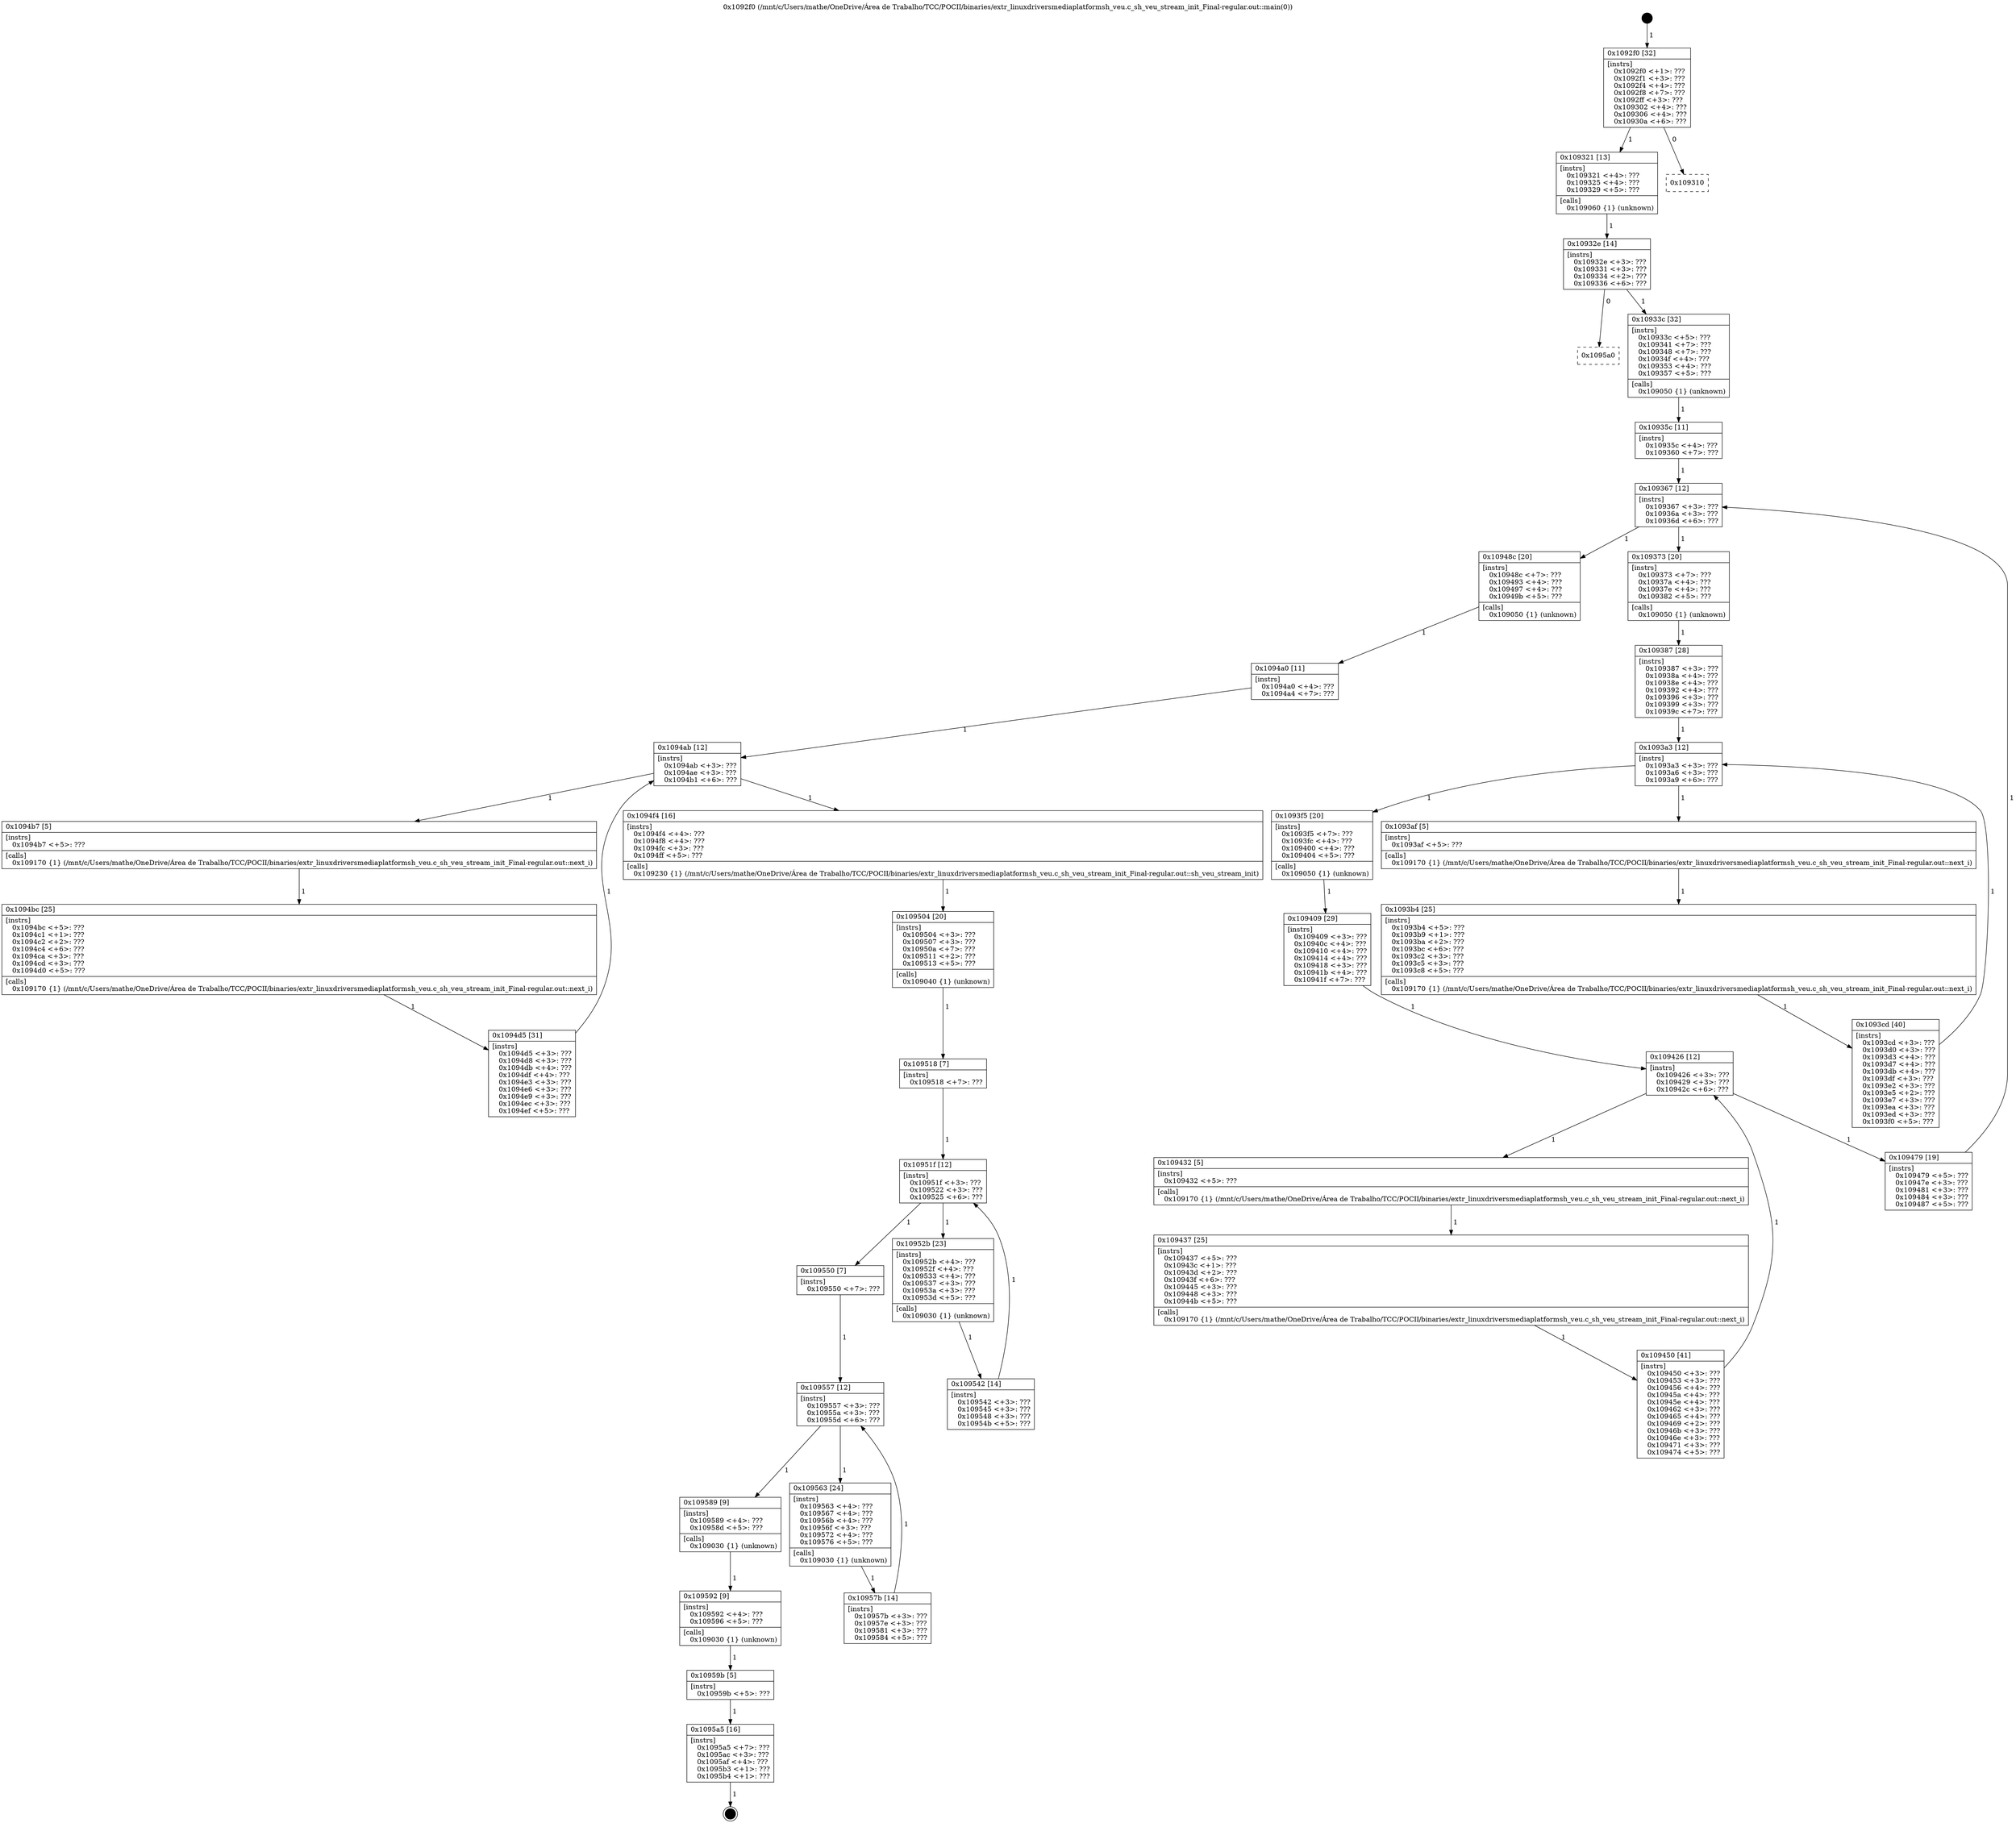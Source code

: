 digraph "0x1092f0" {
  label = "0x1092f0 (/mnt/c/Users/mathe/OneDrive/Área de Trabalho/TCC/POCII/binaries/extr_linuxdriversmediaplatformsh_veu.c_sh_veu_stream_init_Final-regular.out::main(0))"
  labelloc = "t"
  node[shape=record]

  Entry [label="",width=0.3,height=0.3,shape=circle,fillcolor=black,style=filled]
  "0x1092f0" [label="{
     0x1092f0 [32]\l
     | [instrs]\l
     &nbsp;&nbsp;0x1092f0 \<+1\>: ???\l
     &nbsp;&nbsp;0x1092f1 \<+3\>: ???\l
     &nbsp;&nbsp;0x1092f4 \<+4\>: ???\l
     &nbsp;&nbsp;0x1092f8 \<+7\>: ???\l
     &nbsp;&nbsp;0x1092ff \<+3\>: ???\l
     &nbsp;&nbsp;0x109302 \<+4\>: ???\l
     &nbsp;&nbsp;0x109306 \<+4\>: ???\l
     &nbsp;&nbsp;0x10930a \<+6\>: ???\l
  }"]
  "0x109321" [label="{
     0x109321 [13]\l
     | [instrs]\l
     &nbsp;&nbsp;0x109321 \<+4\>: ???\l
     &nbsp;&nbsp;0x109325 \<+4\>: ???\l
     &nbsp;&nbsp;0x109329 \<+5\>: ???\l
     | [calls]\l
     &nbsp;&nbsp;0x109060 \{1\} (unknown)\l
  }"]
  "0x109310" [label="{
     0x109310\l
  }", style=dashed]
  "0x10932e" [label="{
     0x10932e [14]\l
     | [instrs]\l
     &nbsp;&nbsp;0x10932e \<+3\>: ???\l
     &nbsp;&nbsp;0x109331 \<+3\>: ???\l
     &nbsp;&nbsp;0x109334 \<+2\>: ???\l
     &nbsp;&nbsp;0x109336 \<+6\>: ???\l
  }"]
  "0x1095a0" [label="{
     0x1095a0\l
  }", style=dashed]
  "0x10933c" [label="{
     0x10933c [32]\l
     | [instrs]\l
     &nbsp;&nbsp;0x10933c \<+5\>: ???\l
     &nbsp;&nbsp;0x109341 \<+7\>: ???\l
     &nbsp;&nbsp;0x109348 \<+7\>: ???\l
     &nbsp;&nbsp;0x10934f \<+4\>: ???\l
     &nbsp;&nbsp;0x109353 \<+4\>: ???\l
     &nbsp;&nbsp;0x109357 \<+5\>: ???\l
     | [calls]\l
     &nbsp;&nbsp;0x109050 \{1\} (unknown)\l
  }"]
  Exit [label="",width=0.3,height=0.3,shape=circle,fillcolor=black,style=filled,peripheries=2]
  "0x109367" [label="{
     0x109367 [12]\l
     | [instrs]\l
     &nbsp;&nbsp;0x109367 \<+3\>: ???\l
     &nbsp;&nbsp;0x10936a \<+3\>: ???\l
     &nbsp;&nbsp;0x10936d \<+6\>: ???\l
  }"]
  "0x10948c" [label="{
     0x10948c [20]\l
     | [instrs]\l
     &nbsp;&nbsp;0x10948c \<+7\>: ???\l
     &nbsp;&nbsp;0x109493 \<+4\>: ???\l
     &nbsp;&nbsp;0x109497 \<+4\>: ???\l
     &nbsp;&nbsp;0x10949b \<+5\>: ???\l
     | [calls]\l
     &nbsp;&nbsp;0x109050 \{1\} (unknown)\l
  }"]
  "0x109373" [label="{
     0x109373 [20]\l
     | [instrs]\l
     &nbsp;&nbsp;0x109373 \<+7\>: ???\l
     &nbsp;&nbsp;0x10937a \<+4\>: ???\l
     &nbsp;&nbsp;0x10937e \<+4\>: ???\l
     &nbsp;&nbsp;0x109382 \<+5\>: ???\l
     | [calls]\l
     &nbsp;&nbsp;0x109050 \{1\} (unknown)\l
  }"]
  "0x1093a3" [label="{
     0x1093a3 [12]\l
     | [instrs]\l
     &nbsp;&nbsp;0x1093a3 \<+3\>: ???\l
     &nbsp;&nbsp;0x1093a6 \<+3\>: ???\l
     &nbsp;&nbsp;0x1093a9 \<+6\>: ???\l
  }"]
  "0x1093f5" [label="{
     0x1093f5 [20]\l
     | [instrs]\l
     &nbsp;&nbsp;0x1093f5 \<+7\>: ???\l
     &nbsp;&nbsp;0x1093fc \<+4\>: ???\l
     &nbsp;&nbsp;0x109400 \<+4\>: ???\l
     &nbsp;&nbsp;0x109404 \<+5\>: ???\l
     | [calls]\l
     &nbsp;&nbsp;0x109050 \{1\} (unknown)\l
  }"]
  "0x1093af" [label="{
     0x1093af [5]\l
     | [instrs]\l
     &nbsp;&nbsp;0x1093af \<+5\>: ???\l
     | [calls]\l
     &nbsp;&nbsp;0x109170 \{1\} (/mnt/c/Users/mathe/OneDrive/Área de Trabalho/TCC/POCII/binaries/extr_linuxdriversmediaplatformsh_veu.c_sh_veu_stream_init_Final-regular.out::next_i)\l
  }"]
  "0x1093b4" [label="{
     0x1093b4 [25]\l
     | [instrs]\l
     &nbsp;&nbsp;0x1093b4 \<+5\>: ???\l
     &nbsp;&nbsp;0x1093b9 \<+1\>: ???\l
     &nbsp;&nbsp;0x1093ba \<+2\>: ???\l
     &nbsp;&nbsp;0x1093bc \<+6\>: ???\l
     &nbsp;&nbsp;0x1093c2 \<+3\>: ???\l
     &nbsp;&nbsp;0x1093c5 \<+3\>: ???\l
     &nbsp;&nbsp;0x1093c8 \<+5\>: ???\l
     | [calls]\l
     &nbsp;&nbsp;0x109170 \{1\} (/mnt/c/Users/mathe/OneDrive/Área de Trabalho/TCC/POCII/binaries/extr_linuxdriversmediaplatformsh_veu.c_sh_veu_stream_init_Final-regular.out::next_i)\l
  }"]
  "0x1093cd" [label="{
     0x1093cd [40]\l
     | [instrs]\l
     &nbsp;&nbsp;0x1093cd \<+3\>: ???\l
     &nbsp;&nbsp;0x1093d0 \<+3\>: ???\l
     &nbsp;&nbsp;0x1093d3 \<+4\>: ???\l
     &nbsp;&nbsp;0x1093d7 \<+4\>: ???\l
     &nbsp;&nbsp;0x1093db \<+4\>: ???\l
     &nbsp;&nbsp;0x1093df \<+3\>: ???\l
     &nbsp;&nbsp;0x1093e2 \<+3\>: ???\l
     &nbsp;&nbsp;0x1093e5 \<+2\>: ???\l
     &nbsp;&nbsp;0x1093e7 \<+3\>: ???\l
     &nbsp;&nbsp;0x1093ea \<+3\>: ???\l
     &nbsp;&nbsp;0x1093ed \<+3\>: ???\l
     &nbsp;&nbsp;0x1093f0 \<+5\>: ???\l
  }"]
  "0x109387" [label="{
     0x109387 [28]\l
     | [instrs]\l
     &nbsp;&nbsp;0x109387 \<+3\>: ???\l
     &nbsp;&nbsp;0x10938a \<+4\>: ???\l
     &nbsp;&nbsp;0x10938e \<+4\>: ???\l
     &nbsp;&nbsp;0x109392 \<+4\>: ???\l
     &nbsp;&nbsp;0x109396 \<+3\>: ???\l
     &nbsp;&nbsp;0x109399 \<+3\>: ???\l
     &nbsp;&nbsp;0x10939c \<+7\>: ???\l
  }"]
  "0x109426" [label="{
     0x109426 [12]\l
     | [instrs]\l
     &nbsp;&nbsp;0x109426 \<+3\>: ???\l
     &nbsp;&nbsp;0x109429 \<+3\>: ???\l
     &nbsp;&nbsp;0x10942c \<+6\>: ???\l
  }"]
  "0x109479" [label="{
     0x109479 [19]\l
     | [instrs]\l
     &nbsp;&nbsp;0x109479 \<+5\>: ???\l
     &nbsp;&nbsp;0x10947e \<+3\>: ???\l
     &nbsp;&nbsp;0x109481 \<+3\>: ???\l
     &nbsp;&nbsp;0x109484 \<+3\>: ???\l
     &nbsp;&nbsp;0x109487 \<+5\>: ???\l
  }"]
  "0x109432" [label="{
     0x109432 [5]\l
     | [instrs]\l
     &nbsp;&nbsp;0x109432 \<+5\>: ???\l
     | [calls]\l
     &nbsp;&nbsp;0x109170 \{1\} (/mnt/c/Users/mathe/OneDrive/Área de Trabalho/TCC/POCII/binaries/extr_linuxdriversmediaplatformsh_veu.c_sh_veu_stream_init_Final-regular.out::next_i)\l
  }"]
  "0x109437" [label="{
     0x109437 [25]\l
     | [instrs]\l
     &nbsp;&nbsp;0x109437 \<+5\>: ???\l
     &nbsp;&nbsp;0x10943c \<+1\>: ???\l
     &nbsp;&nbsp;0x10943d \<+2\>: ???\l
     &nbsp;&nbsp;0x10943f \<+6\>: ???\l
     &nbsp;&nbsp;0x109445 \<+3\>: ???\l
     &nbsp;&nbsp;0x109448 \<+3\>: ???\l
     &nbsp;&nbsp;0x10944b \<+5\>: ???\l
     | [calls]\l
     &nbsp;&nbsp;0x109170 \{1\} (/mnt/c/Users/mathe/OneDrive/Área de Trabalho/TCC/POCII/binaries/extr_linuxdriversmediaplatformsh_veu.c_sh_veu_stream_init_Final-regular.out::next_i)\l
  }"]
  "0x109450" [label="{
     0x109450 [41]\l
     | [instrs]\l
     &nbsp;&nbsp;0x109450 \<+3\>: ???\l
     &nbsp;&nbsp;0x109453 \<+3\>: ???\l
     &nbsp;&nbsp;0x109456 \<+4\>: ???\l
     &nbsp;&nbsp;0x10945a \<+4\>: ???\l
     &nbsp;&nbsp;0x10945e \<+4\>: ???\l
     &nbsp;&nbsp;0x109462 \<+3\>: ???\l
     &nbsp;&nbsp;0x109465 \<+4\>: ???\l
     &nbsp;&nbsp;0x109469 \<+2\>: ???\l
     &nbsp;&nbsp;0x10946b \<+3\>: ???\l
     &nbsp;&nbsp;0x10946e \<+3\>: ???\l
     &nbsp;&nbsp;0x109471 \<+3\>: ???\l
     &nbsp;&nbsp;0x109474 \<+5\>: ???\l
  }"]
  "0x109409" [label="{
     0x109409 [29]\l
     | [instrs]\l
     &nbsp;&nbsp;0x109409 \<+3\>: ???\l
     &nbsp;&nbsp;0x10940c \<+4\>: ???\l
     &nbsp;&nbsp;0x109410 \<+4\>: ???\l
     &nbsp;&nbsp;0x109414 \<+4\>: ???\l
     &nbsp;&nbsp;0x109418 \<+3\>: ???\l
     &nbsp;&nbsp;0x10941b \<+4\>: ???\l
     &nbsp;&nbsp;0x10941f \<+7\>: ???\l
  }"]
  "0x1095a5" [label="{
     0x1095a5 [16]\l
     | [instrs]\l
     &nbsp;&nbsp;0x1095a5 \<+7\>: ???\l
     &nbsp;&nbsp;0x1095ac \<+3\>: ???\l
     &nbsp;&nbsp;0x1095af \<+4\>: ???\l
     &nbsp;&nbsp;0x1095b3 \<+1\>: ???\l
     &nbsp;&nbsp;0x1095b4 \<+1\>: ???\l
  }"]
  "0x10935c" [label="{
     0x10935c [11]\l
     | [instrs]\l
     &nbsp;&nbsp;0x10935c \<+4\>: ???\l
     &nbsp;&nbsp;0x109360 \<+7\>: ???\l
  }"]
  "0x1094ab" [label="{
     0x1094ab [12]\l
     | [instrs]\l
     &nbsp;&nbsp;0x1094ab \<+3\>: ???\l
     &nbsp;&nbsp;0x1094ae \<+3\>: ???\l
     &nbsp;&nbsp;0x1094b1 \<+6\>: ???\l
  }"]
  "0x1094f4" [label="{
     0x1094f4 [16]\l
     | [instrs]\l
     &nbsp;&nbsp;0x1094f4 \<+4\>: ???\l
     &nbsp;&nbsp;0x1094f8 \<+4\>: ???\l
     &nbsp;&nbsp;0x1094fc \<+3\>: ???\l
     &nbsp;&nbsp;0x1094ff \<+5\>: ???\l
     | [calls]\l
     &nbsp;&nbsp;0x109230 \{1\} (/mnt/c/Users/mathe/OneDrive/Área de Trabalho/TCC/POCII/binaries/extr_linuxdriversmediaplatformsh_veu.c_sh_veu_stream_init_Final-regular.out::sh_veu_stream_init)\l
  }"]
  "0x1094b7" [label="{
     0x1094b7 [5]\l
     | [instrs]\l
     &nbsp;&nbsp;0x1094b7 \<+5\>: ???\l
     | [calls]\l
     &nbsp;&nbsp;0x109170 \{1\} (/mnt/c/Users/mathe/OneDrive/Área de Trabalho/TCC/POCII/binaries/extr_linuxdriversmediaplatformsh_veu.c_sh_veu_stream_init_Final-regular.out::next_i)\l
  }"]
  "0x1094bc" [label="{
     0x1094bc [25]\l
     | [instrs]\l
     &nbsp;&nbsp;0x1094bc \<+5\>: ???\l
     &nbsp;&nbsp;0x1094c1 \<+1\>: ???\l
     &nbsp;&nbsp;0x1094c2 \<+2\>: ???\l
     &nbsp;&nbsp;0x1094c4 \<+6\>: ???\l
     &nbsp;&nbsp;0x1094ca \<+3\>: ???\l
     &nbsp;&nbsp;0x1094cd \<+3\>: ???\l
     &nbsp;&nbsp;0x1094d0 \<+5\>: ???\l
     | [calls]\l
     &nbsp;&nbsp;0x109170 \{1\} (/mnt/c/Users/mathe/OneDrive/Área de Trabalho/TCC/POCII/binaries/extr_linuxdriversmediaplatformsh_veu.c_sh_veu_stream_init_Final-regular.out::next_i)\l
  }"]
  "0x1094d5" [label="{
     0x1094d5 [31]\l
     | [instrs]\l
     &nbsp;&nbsp;0x1094d5 \<+3\>: ???\l
     &nbsp;&nbsp;0x1094d8 \<+3\>: ???\l
     &nbsp;&nbsp;0x1094db \<+4\>: ???\l
     &nbsp;&nbsp;0x1094df \<+4\>: ???\l
     &nbsp;&nbsp;0x1094e3 \<+3\>: ???\l
     &nbsp;&nbsp;0x1094e6 \<+3\>: ???\l
     &nbsp;&nbsp;0x1094e9 \<+3\>: ???\l
     &nbsp;&nbsp;0x1094ec \<+3\>: ???\l
     &nbsp;&nbsp;0x1094ef \<+5\>: ???\l
  }"]
  "0x1094a0" [label="{
     0x1094a0 [11]\l
     | [instrs]\l
     &nbsp;&nbsp;0x1094a0 \<+4\>: ???\l
     &nbsp;&nbsp;0x1094a4 \<+7\>: ???\l
  }"]
  "0x109504" [label="{
     0x109504 [20]\l
     | [instrs]\l
     &nbsp;&nbsp;0x109504 \<+3\>: ???\l
     &nbsp;&nbsp;0x109507 \<+3\>: ???\l
     &nbsp;&nbsp;0x10950a \<+7\>: ???\l
     &nbsp;&nbsp;0x109511 \<+2\>: ???\l
     &nbsp;&nbsp;0x109513 \<+5\>: ???\l
     | [calls]\l
     &nbsp;&nbsp;0x109040 \{1\} (unknown)\l
  }"]
  "0x10951f" [label="{
     0x10951f [12]\l
     | [instrs]\l
     &nbsp;&nbsp;0x10951f \<+3\>: ???\l
     &nbsp;&nbsp;0x109522 \<+3\>: ???\l
     &nbsp;&nbsp;0x109525 \<+6\>: ???\l
  }"]
  "0x109557" [label="{
     0x109557 [12]\l
     | [instrs]\l
     &nbsp;&nbsp;0x109557 \<+3\>: ???\l
     &nbsp;&nbsp;0x10955a \<+3\>: ???\l
     &nbsp;&nbsp;0x10955d \<+6\>: ???\l
  }"]
  "0x10952b" [label="{
     0x10952b [23]\l
     | [instrs]\l
     &nbsp;&nbsp;0x10952b \<+4\>: ???\l
     &nbsp;&nbsp;0x10952f \<+4\>: ???\l
     &nbsp;&nbsp;0x109533 \<+4\>: ???\l
     &nbsp;&nbsp;0x109537 \<+3\>: ???\l
     &nbsp;&nbsp;0x10953a \<+3\>: ???\l
     &nbsp;&nbsp;0x10953d \<+5\>: ???\l
     | [calls]\l
     &nbsp;&nbsp;0x109030 \{1\} (unknown)\l
  }"]
  "0x109542" [label="{
     0x109542 [14]\l
     | [instrs]\l
     &nbsp;&nbsp;0x109542 \<+3\>: ???\l
     &nbsp;&nbsp;0x109545 \<+3\>: ???\l
     &nbsp;&nbsp;0x109548 \<+3\>: ???\l
     &nbsp;&nbsp;0x10954b \<+5\>: ???\l
  }"]
  "0x109518" [label="{
     0x109518 [7]\l
     | [instrs]\l
     &nbsp;&nbsp;0x109518 \<+7\>: ???\l
  }"]
  "0x109589" [label="{
     0x109589 [9]\l
     | [instrs]\l
     &nbsp;&nbsp;0x109589 \<+4\>: ???\l
     &nbsp;&nbsp;0x10958d \<+5\>: ???\l
     | [calls]\l
     &nbsp;&nbsp;0x109030 \{1\} (unknown)\l
  }"]
  "0x109563" [label="{
     0x109563 [24]\l
     | [instrs]\l
     &nbsp;&nbsp;0x109563 \<+4\>: ???\l
     &nbsp;&nbsp;0x109567 \<+4\>: ???\l
     &nbsp;&nbsp;0x10956b \<+4\>: ???\l
     &nbsp;&nbsp;0x10956f \<+3\>: ???\l
     &nbsp;&nbsp;0x109572 \<+4\>: ???\l
     &nbsp;&nbsp;0x109576 \<+5\>: ???\l
     | [calls]\l
     &nbsp;&nbsp;0x109030 \{1\} (unknown)\l
  }"]
  "0x10957b" [label="{
     0x10957b [14]\l
     | [instrs]\l
     &nbsp;&nbsp;0x10957b \<+3\>: ???\l
     &nbsp;&nbsp;0x10957e \<+3\>: ???\l
     &nbsp;&nbsp;0x109581 \<+3\>: ???\l
     &nbsp;&nbsp;0x109584 \<+5\>: ???\l
  }"]
  "0x109550" [label="{
     0x109550 [7]\l
     | [instrs]\l
     &nbsp;&nbsp;0x109550 \<+7\>: ???\l
  }"]
  "0x109592" [label="{
     0x109592 [9]\l
     | [instrs]\l
     &nbsp;&nbsp;0x109592 \<+4\>: ???\l
     &nbsp;&nbsp;0x109596 \<+5\>: ???\l
     | [calls]\l
     &nbsp;&nbsp;0x109030 \{1\} (unknown)\l
  }"]
  "0x10959b" [label="{
     0x10959b [5]\l
     | [instrs]\l
     &nbsp;&nbsp;0x10959b \<+5\>: ???\l
  }"]
  Entry -> "0x1092f0" [label=" 1"]
  "0x1092f0" -> "0x109321" [label=" 1"]
  "0x1092f0" -> "0x109310" [label=" 0"]
  "0x109321" -> "0x10932e" [label=" 1"]
  "0x10932e" -> "0x1095a0" [label=" 0"]
  "0x10932e" -> "0x10933c" [label=" 1"]
  "0x1095a5" -> Exit [label=" 1"]
  "0x10933c" -> "0x10935c" [label=" 1"]
  "0x109367" -> "0x10948c" [label=" 1"]
  "0x109367" -> "0x109373" [label=" 1"]
  "0x109373" -> "0x109387" [label=" 1"]
  "0x1093a3" -> "0x1093f5" [label=" 1"]
  "0x1093a3" -> "0x1093af" [label=" 1"]
  "0x1093af" -> "0x1093b4" [label=" 1"]
  "0x1093b4" -> "0x1093cd" [label=" 1"]
  "0x109387" -> "0x1093a3" [label=" 1"]
  "0x1093cd" -> "0x1093a3" [label=" 1"]
  "0x1093f5" -> "0x109409" [label=" 1"]
  "0x109426" -> "0x109479" [label=" 1"]
  "0x109426" -> "0x109432" [label=" 1"]
  "0x109432" -> "0x109437" [label=" 1"]
  "0x109437" -> "0x109450" [label=" 1"]
  "0x109409" -> "0x109426" [label=" 1"]
  "0x109450" -> "0x109426" [label=" 1"]
  "0x10959b" -> "0x1095a5" [label=" 1"]
  "0x10935c" -> "0x109367" [label=" 1"]
  "0x109479" -> "0x109367" [label=" 1"]
  "0x10948c" -> "0x1094a0" [label=" 1"]
  "0x1094ab" -> "0x1094f4" [label=" 1"]
  "0x1094ab" -> "0x1094b7" [label=" 1"]
  "0x1094b7" -> "0x1094bc" [label=" 1"]
  "0x1094bc" -> "0x1094d5" [label=" 1"]
  "0x1094a0" -> "0x1094ab" [label=" 1"]
  "0x1094d5" -> "0x1094ab" [label=" 1"]
  "0x1094f4" -> "0x109504" [label=" 1"]
  "0x109504" -> "0x109518" [label=" 1"]
  "0x10951f" -> "0x109550" [label=" 1"]
  "0x10951f" -> "0x10952b" [label=" 1"]
  "0x10952b" -> "0x109542" [label=" 1"]
  "0x109518" -> "0x10951f" [label=" 1"]
  "0x109542" -> "0x10951f" [label=" 1"]
  "0x109557" -> "0x109589" [label=" 1"]
  "0x109557" -> "0x109563" [label=" 1"]
  "0x109563" -> "0x10957b" [label=" 1"]
  "0x109550" -> "0x109557" [label=" 1"]
  "0x10957b" -> "0x109557" [label=" 1"]
  "0x109589" -> "0x109592" [label=" 1"]
  "0x109592" -> "0x10959b" [label=" 1"]
}
